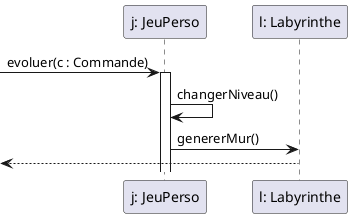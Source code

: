@startuml
participant "j: JeuPerso" as j
participant "l: Labyrinthe" as l

-> j : evoluer(c : Commande)
activate j
j -> j : changerNiveau()

j -> l : genererMur()
<-- l
@enduml